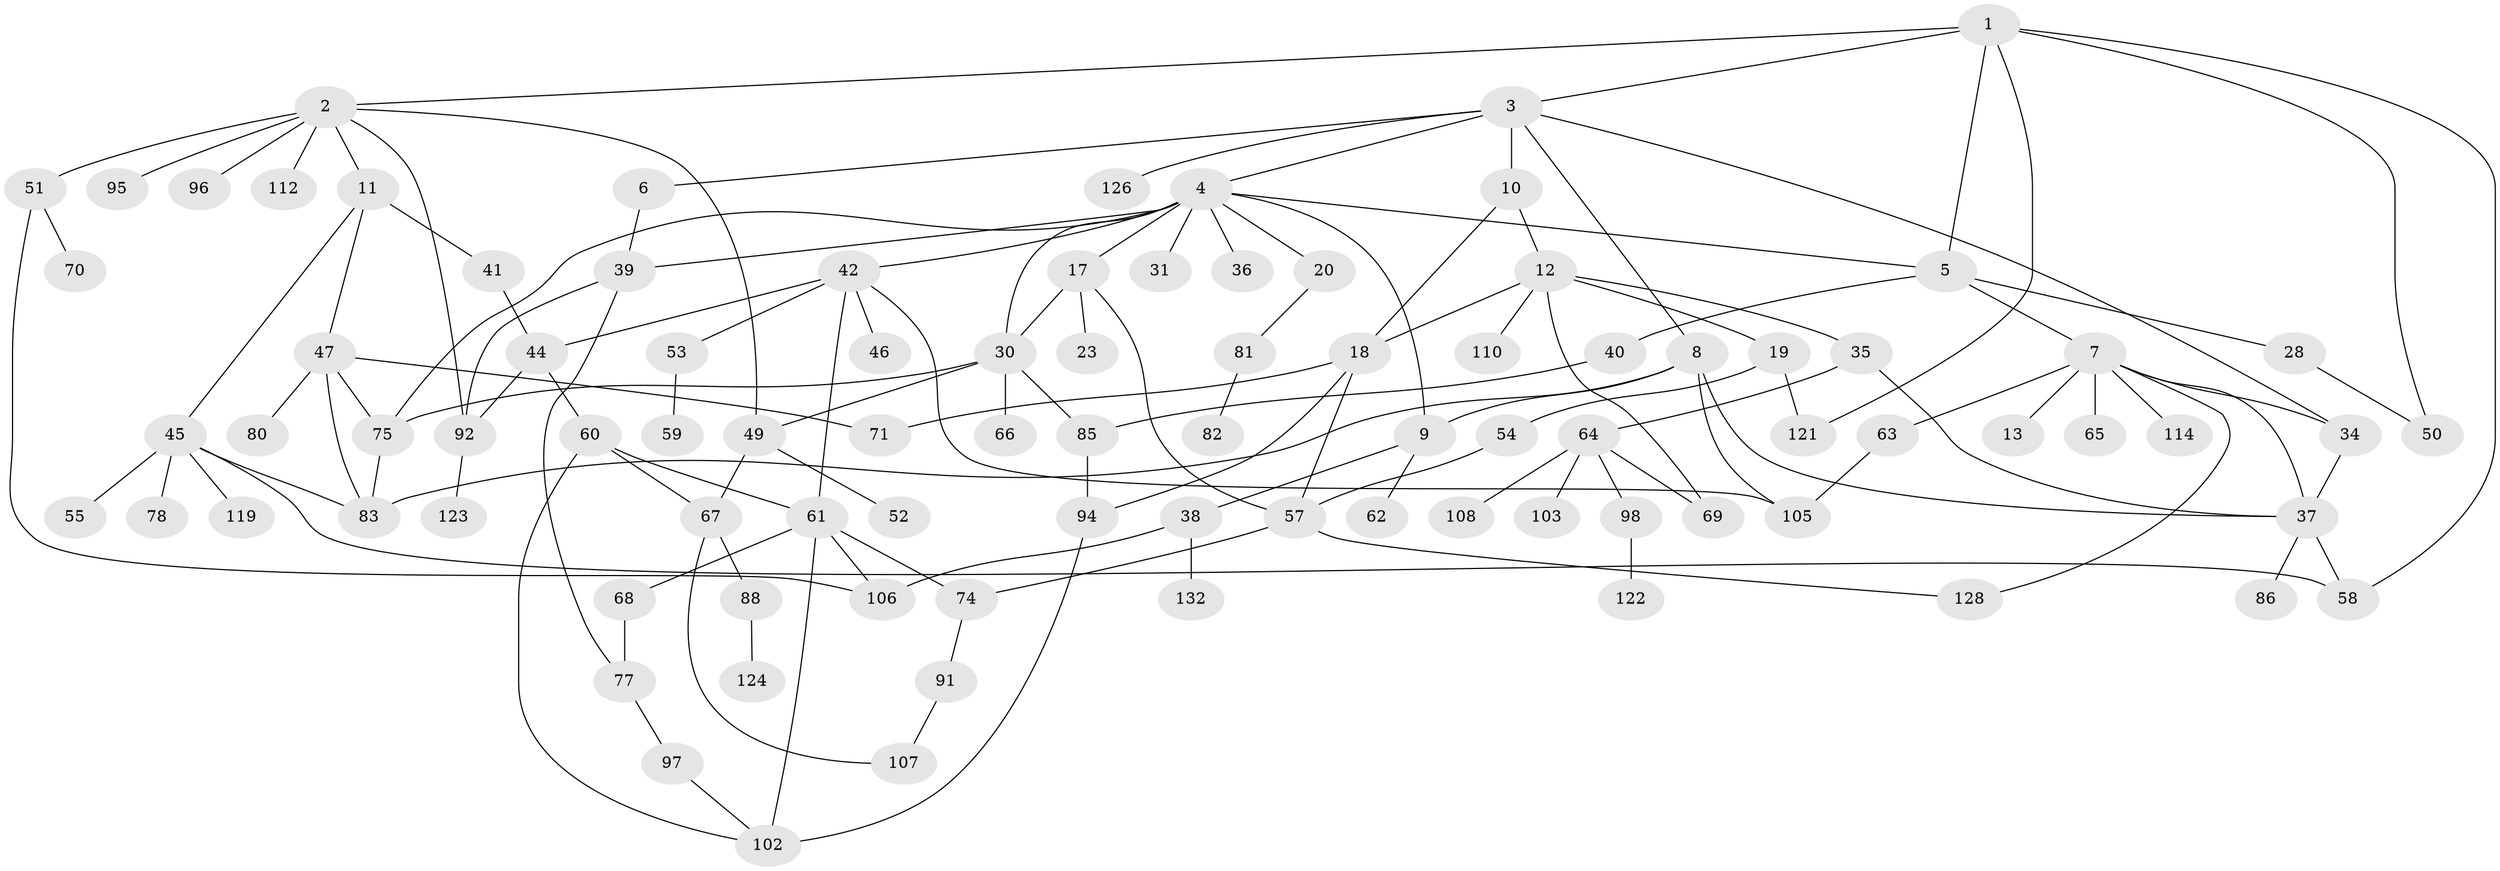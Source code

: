 // original degree distribution, {4: 0.14285714285714285, 5: 0.06015037593984962, 8: 0.007518796992481203, 9: 0.007518796992481203, 2: 0.3007518796992481, 6: 0.022556390977443608, 3: 0.18796992481203006, 1: 0.2631578947368421, 7: 0.007518796992481203}
// Generated by graph-tools (version 1.1) at 2025/10/02/27/25 16:10:54]
// undirected, 91 vertices, 131 edges
graph export_dot {
graph [start="1"]
  node [color=gray90,style=filled];
  1 [super="+100"];
  2 [super="+26"];
  3 [super="+29"];
  4 [super="+16"];
  5 [super="+48"];
  6;
  7 [super="+32"];
  8 [super="+14"];
  9 [super="+43"];
  10;
  11 [super="+27"];
  12 [super="+15"];
  13;
  17 [super="+25"];
  18 [super="+21"];
  19 [super="+24"];
  20 [super="+22"];
  23;
  28;
  30 [super="+33"];
  31;
  34;
  35;
  36 [super="+56"];
  37 [super="+89"];
  38;
  39 [super="+73"];
  40 [super="+84"];
  41;
  42 [super="+87"];
  44;
  45 [super="+72"];
  46;
  47 [super="+76"];
  49 [super="+93"];
  50;
  51;
  52;
  53 [super="+99"];
  54;
  55;
  57;
  58 [super="+130"];
  59;
  60 [super="+127"];
  61 [super="+129"];
  62;
  63;
  64 [super="+79"];
  65;
  66;
  67;
  68;
  69 [super="+120"];
  70;
  71;
  74;
  75;
  77;
  78 [super="+133"];
  80 [super="+131"];
  81;
  82;
  83 [super="+90"];
  85 [super="+109"];
  86;
  88 [super="+101"];
  91;
  92 [super="+116"];
  94 [super="+117"];
  95;
  96;
  97;
  98 [super="+115"];
  102 [super="+104"];
  103 [super="+118"];
  105 [super="+113"];
  106 [super="+125"];
  107 [super="+111"];
  108;
  110;
  112;
  114;
  119;
  121;
  122;
  123;
  124;
  126;
  128;
  132;
  1 -- 2;
  1 -- 3;
  1 -- 121;
  1 -- 50;
  1 -- 58;
  1 -- 5;
  2 -- 11;
  2 -- 51;
  2 -- 112;
  2 -- 96;
  2 -- 92;
  2 -- 95;
  2 -- 49;
  3 -- 4;
  3 -- 6;
  3 -- 8;
  3 -- 10;
  3 -- 34;
  3 -- 126;
  4 -- 5;
  4 -- 17;
  4 -- 31;
  4 -- 36;
  4 -- 42;
  4 -- 75;
  4 -- 9;
  4 -- 20;
  4 -- 39;
  4 -- 30;
  5 -- 7;
  5 -- 28;
  5 -- 40;
  6 -- 39;
  7 -- 13;
  7 -- 37;
  7 -- 63;
  7 -- 34;
  7 -- 128;
  7 -- 65;
  7 -- 114;
  8 -- 9;
  8 -- 83;
  8 -- 37;
  8 -- 105;
  9 -- 38;
  9 -- 62;
  10 -- 12;
  10 -- 18;
  11 -- 45;
  11 -- 41;
  11 -- 47;
  12 -- 18;
  12 -- 19;
  12 -- 35;
  12 -- 110;
  12 -- 69;
  17 -- 23;
  17 -- 57;
  17 -- 30;
  18 -- 57;
  18 -- 94;
  18 -- 71;
  19 -- 121;
  19 -- 54;
  20 -- 81;
  28 -- 50;
  30 -- 49;
  30 -- 85;
  30 -- 66;
  30 -- 75;
  34 -- 37;
  35 -- 64;
  35 -- 37;
  37 -- 86;
  37 -- 58;
  38 -- 106;
  38 -- 132;
  39 -- 77;
  39 -- 92;
  40 -- 85;
  41 -- 44;
  42 -- 46;
  42 -- 53;
  42 -- 61;
  42 -- 44;
  42 -- 105;
  44 -- 60;
  44 -- 92;
  45 -- 55;
  45 -- 58;
  45 -- 83;
  45 -- 78;
  45 -- 119;
  47 -- 80;
  47 -- 75;
  47 -- 83;
  47 -- 71;
  49 -- 52;
  49 -- 67;
  51 -- 70;
  51 -- 106;
  53 -- 59;
  54 -- 57;
  57 -- 74;
  57 -- 128;
  60 -- 102;
  60 -- 61;
  60 -- 67;
  61 -- 68;
  61 -- 102;
  61 -- 106 [weight=2];
  61 -- 74;
  63 -- 105;
  64 -- 69;
  64 -- 98;
  64 -- 108;
  64 -- 103;
  67 -- 88;
  67 -- 107;
  68 -- 77;
  74 -- 91;
  75 -- 83;
  77 -- 97;
  81 -- 82;
  85 -- 94;
  88 -- 124;
  91 -- 107;
  92 -- 123;
  94 -- 102;
  97 -- 102;
  98 -- 122;
}

